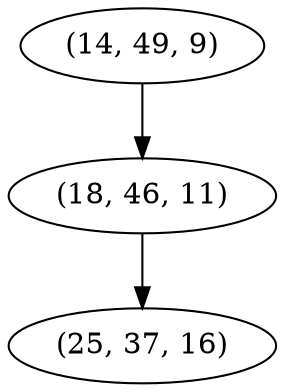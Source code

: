digraph tree {
    "(14, 49, 9)";
    "(18, 46, 11)";
    "(25, 37, 16)";
    "(14, 49, 9)" -> "(18, 46, 11)";
    "(18, 46, 11)" -> "(25, 37, 16)";
}

